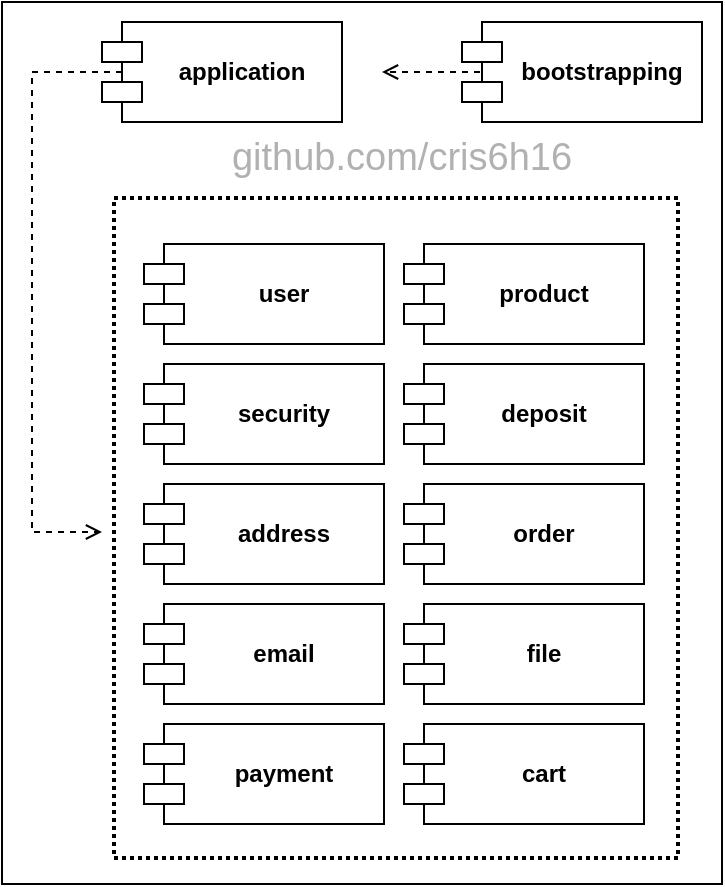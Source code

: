 <mxfile version="25.0.2">
  <diagram name="Page-1" id="parqes1GrZm8Y1KUTok9">
    <mxGraphModel dx="331" dy="721" grid="1" gridSize="10" guides="1" tooltips="1" connect="1" arrows="1" fold="1" page="1" pageScale="1" pageWidth="850" pageHeight="1100" math="0" shadow="0">
      <root>
        <mxCell id="0" />
        <mxCell id="1" parent="0" />
        <mxCell id="xEydDZPw-hrognJdbDVn-35" value="" style="verticalLabelPosition=bottom;verticalAlign=top;html=1;shape=mxgraph.basic.rect;fillColor2=none;strokeWidth=1;size=20;indent=5;" vertex="1" parent="1">
          <mxGeometry x="210" y="209" width="360" height="441" as="geometry" />
        </mxCell>
        <mxCell id="xEydDZPw-hrognJdbDVn-8" value="" style="verticalLabelPosition=bottom;verticalAlign=top;html=1;shape=mxgraph.basic.rect;fillColor2=none;strokeWidth=2;size=20;indent=5;fillColor=none;dashed=1;dashPattern=1 1;" vertex="1" parent="1">
          <mxGeometry x="266" y="307" width="282" height="330" as="geometry" />
        </mxCell>
        <mxCell id="xEydDZPw-hrognJdbDVn-4" value="github.com/cris6h16" style="text;html=1;align=center;verticalAlign=middle;whiteSpace=wrap;rounded=0;rotation=0;strokeWidth=7;fontSize=19;textOpacity=30;" vertex="1" parent="1">
          <mxGeometry x="380" y="272" width="60" height="30" as="geometry" />
        </mxCell>
        <mxCell id="xEydDZPw-hrognJdbDVn-18" value="&lt;span style=&quot;font-weight: 700;&quot;&gt;bootstrapping&lt;/span&gt;" style="shape=module;align=left;spacingLeft=20;align=center;verticalAlign=middle;whiteSpace=wrap;html=1;" vertex="1" parent="1">
          <mxGeometry x="440" y="219" width="120" height="50" as="geometry" />
        </mxCell>
        <mxCell id="xEydDZPw-hrognJdbDVn-19" value="&lt;span style=&quot;font-weight: 700;&quot;&gt;application&lt;/span&gt;" style="shape=module;align=left;spacingLeft=20;align=center;verticalAlign=middle;whiteSpace=wrap;html=1;" vertex="1" parent="1">
          <mxGeometry x="260" y="219" width="120" height="50" as="geometry" />
        </mxCell>
        <mxCell id="xEydDZPw-hrognJdbDVn-21" value="" style="html=1;labelBackgroundColor=#ffffff;jettySize=auto;orthogonalLoop=1;fontSize=14;rounded=0;jumpStyle=gap;edgeStyle=orthogonalEdgeStyle;startArrow=none;endArrow=open;dashed=1;strokeWidth=1;exitX=0.081;exitY=0.496;exitDx=0;exitDy=0;exitPerimeter=0;" edge="1" parent="1">
          <mxGeometry width="48" height="48" relative="1" as="geometry">
            <mxPoint x="270" y="244" as="sourcePoint" />
            <mxPoint x="260" y="474" as="targetPoint" />
            <Array as="points">
              <mxPoint x="225" y="244" />
              <mxPoint x="225" y="474" />
            </Array>
          </mxGeometry>
        </mxCell>
        <mxCell id="xEydDZPw-hrognJdbDVn-22" value="&lt;span style=&quot;font-weight: 700;&quot;&gt;security&lt;/span&gt;" style="shape=module;align=left;spacingLeft=20;align=center;verticalAlign=middle;whiteSpace=wrap;html=1;" vertex="1" parent="1">
          <mxGeometry x="281" y="390" width="120" height="50" as="geometry" />
        </mxCell>
        <mxCell id="xEydDZPw-hrognJdbDVn-23" value="&lt;span style=&quot;font-weight: 700;&quot;&gt;user&lt;/span&gt;" style="shape=module;align=left;spacingLeft=20;align=center;verticalAlign=middle;whiteSpace=wrap;html=1;" vertex="1" parent="1">
          <mxGeometry x="281" y="330" width="120" height="50" as="geometry" />
        </mxCell>
        <mxCell id="xEydDZPw-hrognJdbDVn-24" value="&lt;span style=&quot;font-weight: 700;&quot;&gt;product&lt;/span&gt;" style="shape=module;align=left;spacingLeft=20;align=center;verticalAlign=middle;whiteSpace=wrap;html=1;" vertex="1" parent="1">
          <mxGeometry x="411" y="330" width="120" height="50" as="geometry" />
        </mxCell>
        <mxCell id="xEydDZPw-hrognJdbDVn-25" value="&lt;span style=&quot;font-weight: 700;&quot;&gt;address&lt;/span&gt;" style="shape=module;align=left;spacingLeft=20;align=center;verticalAlign=middle;whiteSpace=wrap;html=1;" vertex="1" parent="1">
          <mxGeometry x="281" y="450" width="120" height="50" as="geometry" />
        </mxCell>
        <mxCell id="xEydDZPw-hrognJdbDVn-26" value="&lt;span style=&quot;font-weight: 700;&quot;&gt;cart&lt;/span&gt;" style="shape=module;align=left;spacingLeft=20;align=center;verticalAlign=middle;whiteSpace=wrap;html=1;" vertex="1" parent="1">
          <mxGeometry x="411" y="570" width="120" height="50" as="geometry" />
        </mxCell>
        <mxCell id="xEydDZPw-hrognJdbDVn-27" value="&lt;span style=&quot;font-weight: 700;&quot;&gt;deposit&lt;/span&gt;" style="shape=module;align=left;spacingLeft=20;align=center;verticalAlign=middle;whiteSpace=wrap;html=1;" vertex="1" parent="1">
          <mxGeometry x="411" y="390" width="120" height="50" as="geometry" />
        </mxCell>
        <mxCell id="xEydDZPw-hrognJdbDVn-28" value="&lt;span style=&quot;font-weight: 700;&quot;&gt;email&lt;/span&gt;" style="shape=module;align=left;spacingLeft=20;align=center;verticalAlign=middle;whiteSpace=wrap;html=1;" vertex="1" parent="1">
          <mxGeometry x="281" y="510" width="120" height="50" as="geometry" />
        </mxCell>
        <mxCell id="xEydDZPw-hrognJdbDVn-29" value="&lt;span style=&quot;font-weight: 700;&quot;&gt;file&lt;/span&gt;" style="shape=module;align=left;spacingLeft=20;align=center;verticalAlign=middle;whiteSpace=wrap;html=1;" vertex="1" parent="1">
          <mxGeometry x="411" y="510" width="120" height="50" as="geometry" />
        </mxCell>
        <mxCell id="xEydDZPw-hrognJdbDVn-30" value="&lt;span style=&quot;font-weight: 700;&quot;&gt;order&lt;/span&gt;" style="shape=module;align=left;spacingLeft=20;align=center;verticalAlign=middle;whiteSpace=wrap;html=1;" vertex="1" parent="1">
          <mxGeometry x="411" y="450" width="120" height="50" as="geometry" />
        </mxCell>
        <mxCell id="xEydDZPw-hrognJdbDVn-31" value="&lt;span style=&quot;font-weight: 700;&quot;&gt;payment&lt;/span&gt;" style="shape=module;align=left;spacingLeft=20;align=center;verticalAlign=middle;whiteSpace=wrap;html=1;" vertex="1" parent="1">
          <mxGeometry x="281" y="570" width="120" height="50" as="geometry" />
        </mxCell>
        <mxCell id="xEydDZPw-hrognJdbDVn-32" value="" style="html=1;labelBackgroundColor=#ffffff;jettySize=auto;orthogonalLoop=1;fontSize=14;rounded=0;jumpStyle=gap;edgeStyle=orthogonalEdgeStyle;startArrow=none;endArrow=open;dashed=1;strokeWidth=1;" edge="1" parent="1">
          <mxGeometry width="48" height="48" relative="1" as="geometry">
            <mxPoint x="449" y="244" as="sourcePoint" />
            <mxPoint x="400" y="244" as="targetPoint" />
            <Array as="points">
              <mxPoint x="439" y="243.5" />
              <mxPoint x="439" y="243.5" />
            </Array>
          </mxGeometry>
        </mxCell>
      </root>
    </mxGraphModel>
  </diagram>
</mxfile>
